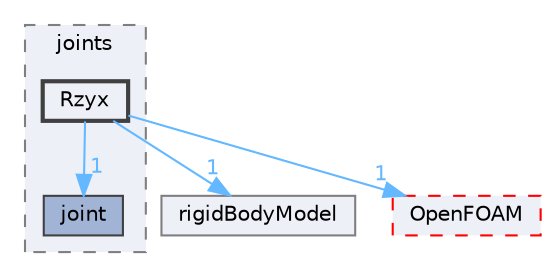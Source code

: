 digraph "src/rigidBodyDynamics/joints/Rzyx"
{
 // LATEX_PDF_SIZE
  bgcolor="transparent";
  edge [fontname=Helvetica,fontsize=10,labelfontname=Helvetica,labelfontsize=10];
  node [fontname=Helvetica,fontsize=10,shape=box,height=0.2,width=0.4];
  compound=true
  subgraph clusterdir_2cba07cc9d01feacd9e1919ec88f1577 {
    graph [ bgcolor="#edf0f7", pencolor="grey50", label="joints", fontname=Helvetica,fontsize=10 style="filled,dashed", URL="dir_2cba07cc9d01feacd9e1919ec88f1577.html",tooltip=""]
  dir_6c9a4378c144a7109502bbb402dcf205 [label="joint", fillcolor="#a2b4d6", color="grey25", style="filled", URL="dir_6c9a4378c144a7109502bbb402dcf205.html",tooltip=""];
  dir_c26ce56e6d5d8415d53d2f3fa8f48b4f [label="Rzyx", fillcolor="#edf0f7", color="grey25", style="filled,bold", URL="dir_c26ce56e6d5d8415d53d2f3fa8f48b4f.html",tooltip=""];
  }
  dir_01d230fdb888802d871acc5f0e1690e2 [label="rigidBodyModel", fillcolor="#edf0f7", color="grey50", style="filled", URL="dir_01d230fdb888802d871acc5f0e1690e2.html",tooltip=""];
  dir_c5473ff19b20e6ec4dfe5c310b3778a8 [label="OpenFOAM", fillcolor="#edf0f7", color="red", style="filled,dashed", URL="dir_c5473ff19b20e6ec4dfe5c310b3778a8.html",tooltip=""];
  dir_c26ce56e6d5d8415d53d2f3fa8f48b4f->dir_01d230fdb888802d871acc5f0e1690e2 [headlabel="1", labeldistance=1.5 headhref="dir_003390_003354.html" href="dir_003390_003354.html" color="steelblue1" fontcolor="steelblue1"];
  dir_c26ce56e6d5d8415d53d2f3fa8f48b4f->dir_6c9a4378c144a7109502bbb402dcf205 [headlabel="1", labeldistance=1.5 headhref="dir_003390_002000.html" href="dir_003390_002000.html" color="steelblue1" fontcolor="steelblue1"];
  dir_c26ce56e6d5d8415d53d2f3fa8f48b4f->dir_c5473ff19b20e6ec4dfe5c310b3778a8 [headlabel="1", labeldistance=1.5 headhref="dir_003390_002695.html" href="dir_003390_002695.html" color="steelblue1" fontcolor="steelblue1"];
}
